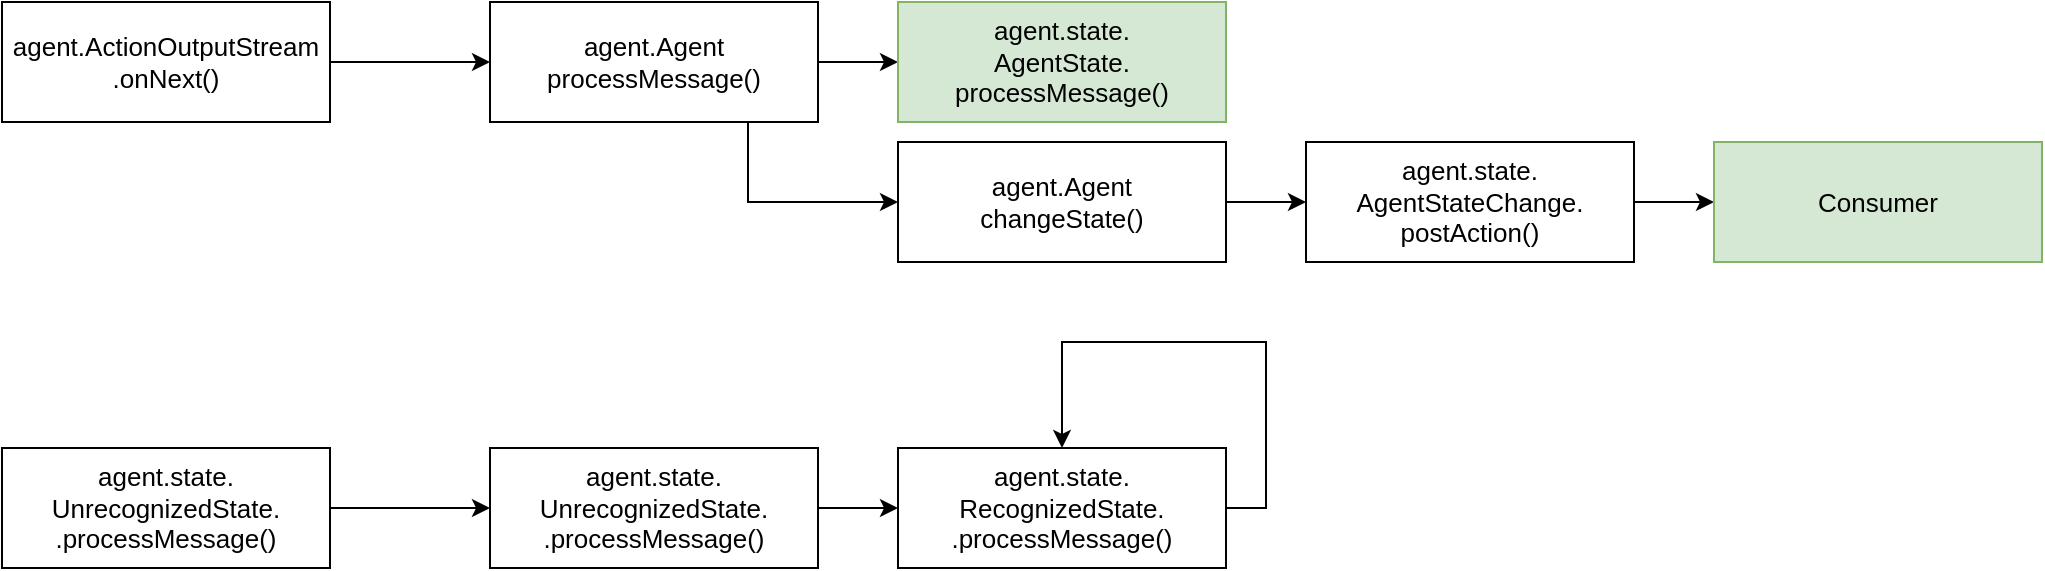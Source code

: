 <mxfile version="14.4.9" type="github">
  <diagram id="dsMQ6YcTPDb408nm1QtT" name="Page-1">
    <mxGraphModel dx="1038" dy="547" grid="0" gridSize="10" guides="1" tooltips="1" connect="1" arrows="1" fold="1" page="0" pageScale="1" pageWidth="850" pageHeight="1100" math="0" shadow="0">
      <root>
        <mxCell id="0" />
        <mxCell id="1" parent="0" />
        <mxCell id="Y4A-1n8Vv7i9clA8c0de-3" value="" style="edgeStyle=orthogonalEdgeStyle;rounded=0;orthogonalLoop=1;jettySize=auto;html=1;" edge="1" parent="1" source="Y4A-1n8Vv7i9clA8c0de-1" target="Y4A-1n8Vv7i9clA8c0de-2">
          <mxGeometry relative="1" as="geometry" />
        </mxCell>
        <UserObject label="&lt;div style=&quot;color: rgb(0 , 0 , 0) ; font-family: &amp;#34;helvetica&amp;#34; ; font-size: 13px ; font-style: normal ; font-weight: 400 ; letter-spacing: normal ; text-align: center ; text-indent: 0px ; text-transform: none ; word-spacing: 0px ; background-color: rgb(255 , 255 , 255)&quot;&gt;agent.ActionOutputStream&lt;/div&gt;&lt;div style=&quot;color: rgb(0 , 0 , 0) ; font-family: &amp;#34;helvetica&amp;#34; ; font-size: 13px ; font-style: normal ; font-weight: 400 ; letter-spacing: normal ; text-align: center ; text-indent: 0px ; text-transform: none ; word-spacing: 0px ; background-color: rgb(255 , 255 , 255)&quot;&gt;.onNext()&lt;/div&gt;" treeRoot="1" id="Y4A-1n8Vv7i9clA8c0de-1">
          <mxCell style="whiteSpace=wrap;html=1;align=center;treeFolding=1;treeMoving=1;newEdgeStyle={&quot;edgeStyle&quot;:&quot;elbowEdgeStyle&quot;,&quot;startArrow&quot;:&quot;none&quot;,&quot;endArrow&quot;:&quot;none&quot;};fontSize=13;" vertex="1" parent="1">
            <mxGeometry x="120" y="130" width="164" height="60" as="geometry" />
          </mxCell>
        </UserObject>
        <UserObject label="&lt;div&gt;agent.Agent&lt;br&gt;&lt;/div&gt;&lt;div&gt;processMessage()&lt;/div&gt;" id="Y4A-1n8Vv7i9clA8c0de-2">
          <mxCell style="whiteSpace=wrap;html=1;align=center;treeFolding=1;treeMoving=1;newEdgeStyle={&quot;edgeStyle&quot;:&quot;elbowEdgeStyle&quot;,&quot;startArrow&quot;:&quot;none&quot;,&quot;endArrow&quot;:&quot;none&quot;};fontSize=13;" vertex="1" parent="1">
            <mxGeometry x="364" y="130" width="164" height="60" as="geometry" />
          </mxCell>
        </UserObject>
        <mxCell id="Y4A-1n8Vv7i9clA8c0de-4" value="" style="edgeStyle=orthogonalEdgeStyle;rounded=0;orthogonalLoop=1;jettySize=auto;html=1;" edge="1" target="Y4A-1n8Vv7i9clA8c0de-5" source="Y4A-1n8Vv7i9clA8c0de-2" parent="1">
          <mxGeometry relative="1" as="geometry">
            <mxPoint x="284" y="160" as="sourcePoint" />
          </mxGeometry>
        </mxCell>
        <UserObject label="&lt;div&gt;agent.state.&lt;/div&gt;&lt;div&gt;AgentState.&lt;/div&gt;&lt;div&gt;processMessage()&lt;/div&gt;" id="Y4A-1n8Vv7i9clA8c0de-5">
          <mxCell style="whiteSpace=wrap;html=1;align=center;treeFolding=1;treeMoving=1;newEdgeStyle={&quot;edgeStyle&quot;:&quot;elbowEdgeStyle&quot;,&quot;startArrow&quot;:&quot;none&quot;,&quot;endArrow&quot;:&quot;none&quot;};fontSize=13;fillColor=#d5e8d4;strokeColor=#82b366;" vertex="1" parent="1">
            <mxGeometry x="568" y="130" width="164" height="60" as="geometry" />
          </mxCell>
        </UserObject>
        <mxCell id="Y4A-1n8Vv7i9clA8c0de-6" value="" style="edgeStyle=orthogonalEdgeStyle;rounded=0;orthogonalLoop=1;jettySize=auto;html=1;" edge="1" target="Y4A-1n8Vv7i9clA8c0de-7" source="Y4A-1n8Vv7i9clA8c0de-2" parent="1">
          <mxGeometry relative="1" as="geometry">
            <mxPoint x="284" y="160" as="sourcePoint" />
            <Array as="points">
              <mxPoint x="493" y="230" />
            </Array>
          </mxGeometry>
        </mxCell>
        <mxCell id="Y4A-1n8Vv7i9clA8c0de-10" style="edgeStyle=orthogonalEdgeStyle;rounded=0;orthogonalLoop=1;jettySize=auto;html=1;exitX=1;exitY=0.5;exitDx=0;exitDy=0;" edge="1" parent="1" source="Y4A-1n8Vv7i9clA8c0de-7" target="Y4A-1n8Vv7i9clA8c0de-9">
          <mxGeometry relative="1" as="geometry" />
        </mxCell>
        <UserObject label="&lt;div&gt;agent.Agent&lt;br&gt;&lt;/div&gt;&lt;div&gt;changeState()&lt;/div&gt;" id="Y4A-1n8Vv7i9clA8c0de-7">
          <mxCell style="whiteSpace=wrap;html=1;align=center;treeFolding=1;treeMoving=1;newEdgeStyle={&quot;edgeStyle&quot;:&quot;elbowEdgeStyle&quot;,&quot;startArrow&quot;:&quot;none&quot;,&quot;endArrow&quot;:&quot;none&quot;};fontSize=13;" vertex="1" parent="1">
            <mxGeometry x="568" y="200" width="164" height="60" as="geometry" />
          </mxCell>
        </UserObject>
        <UserObject label="&lt;div&gt;agent.state.&lt;/div&gt;&lt;div&gt;AgentStateChange.&lt;br&gt;&lt;/div&gt;&lt;div&gt;postAction()&lt;/div&gt;" id="Y4A-1n8Vv7i9clA8c0de-9">
          <mxCell style="whiteSpace=wrap;html=1;align=center;treeFolding=1;treeMoving=1;newEdgeStyle={&quot;edgeStyle&quot;:&quot;elbowEdgeStyle&quot;,&quot;startArrow&quot;:&quot;none&quot;,&quot;endArrow&quot;:&quot;none&quot;};fontSize=13;" vertex="1" parent="1">
            <mxGeometry x="772" y="200" width="164" height="60" as="geometry" />
          </mxCell>
        </UserObject>
        <mxCell id="Y4A-1n8Vv7i9clA8c0de-11" style="edgeStyle=orthogonalEdgeStyle;rounded=0;orthogonalLoop=1;jettySize=auto;html=1;exitX=1;exitY=0.5;exitDx=0;exitDy=0;" edge="1" target="Y4A-1n8Vv7i9clA8c0de-12" source="Y4A-1n8Vv7i9clA8c0de-9" parent="1">
          <mxGeometry relative="1" as="geometry">
            <mxPoint x="732" y="230" as="sourcePoint" />
          </mxGeometry>
        </mxCell>
        <UserObject label="Consumer" id="Y4A-1n8Vv7i9clA8c0de-12">
          <mxCell style="whiteSpace=wrap;html=1;align=center;treeFolding=1;treeMoving=1;newEdgeStyle={&quot;edgeStyle&quot;:&quot;elbowEdgeStyle&quot;,&quot;startArrow&quot;:&quot;none&quot;,&quot;endArrow&quot;:&quot;none&quot;};fontSize=13;fillColor=#d5e8d4;strokeColor=#82b366;" vertex="1" parent="1">
            <mxGeometry x="976" y="200" width="164" height="60" as="geometry" />
          </mxCell>
        </UserObject>
        <mxCell id="Y4A-1n8Vv7i9clA8c0de-15" value="" style="edgeStyle=orthogonalEdgeStyle;rounded=0;orthogonalLoop=1;jettySize=auto;html=1;" edge="1" parent="1" source="Y4A-1n8Vv7i9clA8c0de-13" target="Y4A-1n8Vv7i9clA8c0de-14">
          <mxGeometry relative="1" as="geometry" />
        </mxCell>
        <UserObject label="&lt;div style=&quot;color: rgb(0 , 0 , 0) ; font-family: &amp;#34;helvetica&amp;#34; ; font-size: 13px ; font-style: normal ; font-weight: 400 ; letter-spacing: normal ; text-align: center ; text-indent: 0px ; text-transform: none ; word-spacing: 0px ; background-color: rgb(255 , 255 , 255)&quot;&gt;agent.state.&lt;/div&gt;&lt;div style=&quot;color: rgb(0 , 0 , 0) ; font-family: &amp;#34;helvetica&amp;#34; ; font-size: 13px ; font-style: normal ; font-weight: 400 ; letter-spacing: normal ; text-align: center ; text-indent: 0px ; text-transform: none ; word-spacing: 0px ; background-color: rgb(255 , 255 , 255)&quot;&gt;UnrecognizedState.&lt;br&gt;&lt;/div&gt;&lt;div style=&quot;color: rgb(0 , 0 , 0) ; font-family: &amp;#34;helvetica&amp;#34; ; font-size: 13px ; font-style: normal ; font-weight: 400 ; letter-spacing: normal ; text-align: center ; text-indent: 0px ; text-transform: none ; word-spacing: 0px ; background-color: rgb(255 , 255 , 255)&quot;&gt;.processMessage()&lt;/div&gt;" treeRoot="1" id="Y4A-1n8Vv7i9clA8c0de-13">
          <mxCell style="whiteSpace=wrap;html=1;align=center;treeFolding=1;treeMoving=1;newEdgeStyle={&quot;edgeStyle&quot;:&quot;elbowEdgeStyle&quot;,&quot;startArrow&quot;:&quot;none&quot;,&quot;endArrow&quot;:&quot;none&quot;};fontSize=13;" vertex="1" parent="1">
            <mxGeometry x="120" y="353" width="164" height="60" as="geometry" />
          </mxCell>
        </UserObject>
        <UserObject label="&lt;div style=&quot;color: rgb(0 , 0 , 0) ; font-family: &amp;#34;helvetica&amp;#34; ; font-size: 13px ; font-style: normal ; font-weight: 400 ; letter-spacing: normal ; text-align: center ; text-indent: 0px ; text-transform: none ; word-spacing: 0px ; background-color: rgb(255 , 255 , 255)&quot;&gt;agent.state.&lt;/div&gt;&lt;div style=&quot;color: rgb(0 , 0 , 0) ; font-family: &amp;#34;helvetica&amp;#34; ; font-size: 13px ; font-style: normal ; font-weight: 400 ; letter-spacing: normal ; text-align: center ; text-indent: 0px ; text-transform: none ; word-spacing: 0px ; background-color: rgb(255 , 255 , 255)&quot;&gt;UnrecognizedState.&lt;br&gt;&lt;/div&gt;&lt;div style=&quot;color: rgb(0 , 0 , 0) ; font-family: &amp;#34;helvetica&amp;#34; ; font-size: 13px ; font-style: normal ; font-weight: 400 ; letter-spacing: normal ; text-align: center ; text-indent: 0px ; text-transform: none ; word-spacing: 0px ; background-color: rgb(255 , 255 , 255)&quot;&gt;.processMessage()&lt;/div&gt;" id="Y4A-1n8Vv7i9clA8c0de-14">
          <mxCell style="whiteSpace=wrap;html=1;align=center;treeFolding=1;treeMoving=1;newEdgeStyle={&quot;edgeStyle&quot;:&quot;elbowEdgeStyle&quot;,&quot;startArrow&quot;:&quot;none&quot;,&quot;endArrow&quot;:&quot;none&quot;};fontSize=13;" vertex="1" parent="1">
            <mxGeometry x="364" y="353" width="164" height="60" as="geometry" />
          </mxCell>
        </UserObject>
        <mxCell id="Y4A-1n8Vv7i9clA8c0de-16" value="" style="edgeStyle=orthogonalEdgeStyle;rounded=0;orthogonalLoop=1;jettySize=auto;html=1;" edge="1" target="Y4A-1n8Vv7i9clA8c0de-17" source="Y4A-1n8Vv7i9clA8c0de-14" parent="1">
          <mxGeometry relative="1" as="geometry">
            <mxPoint x="284" y="383" as="sourcePoint" />
          </mxGeometry>
        </mxCell>
        <mxCell id="Y4A-1n8Vv7i9clA8c0de-18" style="edgeStyle=orthogonalEdgeStyle;rounded=0;orthogonalLoop=1;jettySize=auto;html=1;exitX=1;exitY=0.5;exitDx=0;exitDy=0;entryX=0.5;entryY=0;entryDx=0;entryDy=0;" edge="1" parent="1" source="Y4A-1n8Vv7i9clA8c0de-17" target="Y4A-1n8Vv7i9clA8c0de-17">
          <mxGeometry relative="1" as="geometry">
            <mxPoint x="653" y="344" as="targetPoint" />
            <Array as="points">
              <mxPoint x="752" y="383" />
              <mxPoint x="752" y="300" />
              <mxPoint x="650" y="300" />
            </Array>
          </mxGeometry>
        </mxCell>
        <UserObject label="&lt;div style=&quot;color: rgb(0 , 0 , 0) ; font-family: &amp;#34;helvetica&amp;#34; ; font-size: 13px ; font-style: normal ; font-weight: 400 ; letter-spacing: normal ; text-align: center ; text-indent: 0px ; text-transform: none ; word-spacing: 0px ; background-color: rgb(255 , 255 , 255)&quot;&gt;agent.state.&lt;/div&gt;&lt;div style=&quot;color: rgb(0 , 0 , 0) ; font-family: &amp;#34;helvetica&amp;#34; ; font-size: 13px ; font-style: normal ; font-weight: 400 ; letter-spacing: normal ; text-align: center ; text-indent: 0px ; text-transform: none ; word-spacing: 0px ; background-color: rgb(255 , 255 , 255)&quot;&gt;RecognizedState.&lt;br&gt;&lt;/div&gt;&lt;div style=&quot;color: rgb(0 , 0 , 0) ; font-family: &amp;#34;helvetica&amp;#34; ; font-size: 13px ; font-style: normal ; font-weight: 400 ; letter-spacing: normal ; text-align: center ; text-indent: 0px ; text-transform: none ; word-spacing: 0px ; background-color: rgb(255 , 255 , 255)&quot;&gt;.processMessage()&lt;/div&gt;" id="Y4A-1n8Vv7i9clA8c0de-17">
          <mxCell style="whiteSpace=wrap;html=1;align=center;treeFolding=1;treeMoving=1;newEdgeStyle={&quot;edgeStyle&quot;:&quot;elbowEdgeStyle&quot;,&quot;startArrow&quot;:&quot;none&quot;,&quot;endArrow&quot;:&quot;none&quot;};fontSize=13;" vertex="1" parent="1">
            <mxGeometry x="568" y="353" width="164" height="60" as="geometry" />
          </mxCell>
        </UserObject>
      </root>
    </mxGraphModel>
  </diagram>
</mxfile>
